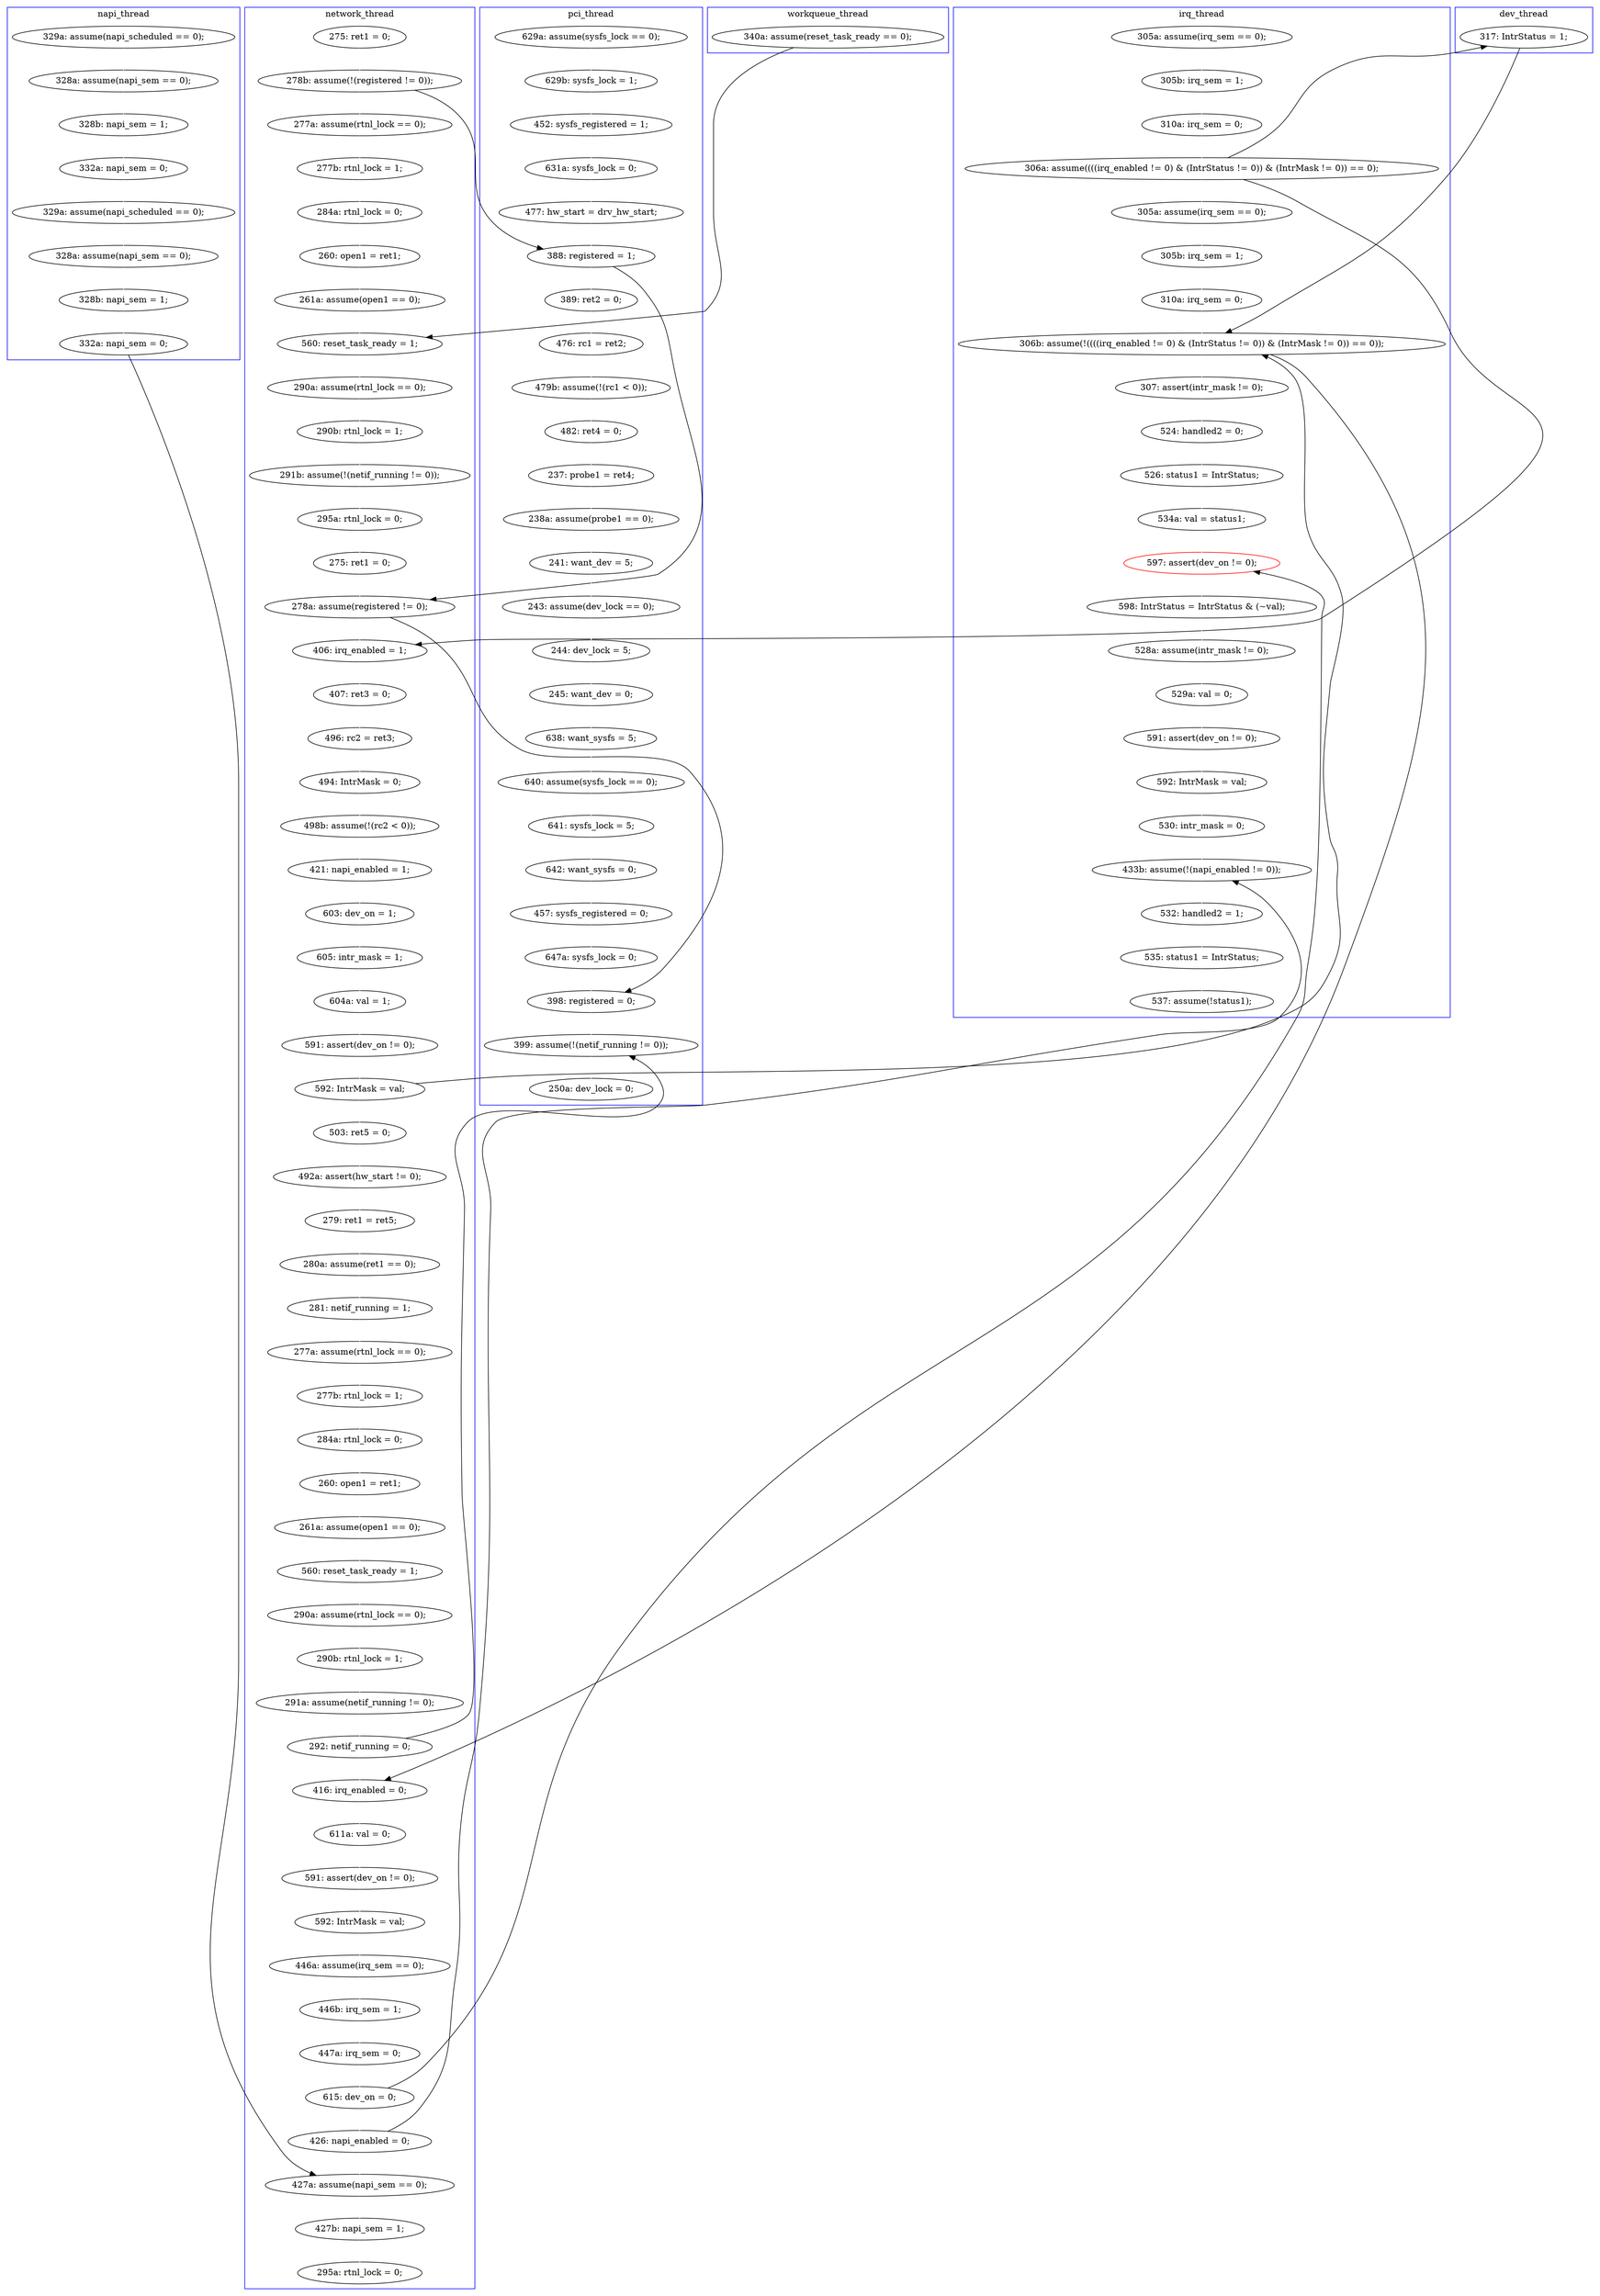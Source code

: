 digraph Counterexample {
	104 -> 114 [color = black, style = solid, constraint = false]
	142 -> 143 [color = white, style = solid]
	88 -> 98 [color = white, style = solid]
	105 -> 115 [color = white, style = solid]
	238 -> 276 [color = white, style = solid]
	76 -> 77 [color = white, style = solid]
	146 -> 209 [color = black, style = solid, constraint = false]
	154 -> 155 [color = white, style = solid]
	252 -> 254 [color = white, style = solid]
	175 -> 187 [color = white, style = solid]
	55 -> 61 [color = white, style = solid]
	196 -> 198 [color = white, style = solid]
	67 -> 128 [color = black, style = solid, constraint = false]
	33 -> 35 [color = white, style = solid]
	72 -> 106 [color = white, style = solid]
	231 -> 235 [color = white, style = solid]
	188 -> 211 [color = white, style = solid]
	77 -> 80 [color = white, style = solid]
	173 -> 174 [color = white, style = solid]
	98 -> 104 [color = white, style = solid]
	141 -> 142 [color = white, style = solid]
	224 -> 236 [color = black, style = solid, constraint = false]
	114 -> 238 [color = black, style = solid, constraint = false]
	228 -> 231 [color = white, style = solid]
	211 -> 215 [color = white, style = solid]
	81 -> 82 [color = white, style = solid]
	217 -> 218 [color = white, style = solid]
	261 -> 264 [color = white, style = solid]
	166 -> 171 [color = white, style = solid]
	151 -> 154 [color = white, style = solid]
	254 -> 256 [color = white, style = solid]
	118 -> 119 [color = white, style = solid]
	115 -> 118 [color = white, style = solid]
	191 -> 192 [color = white, style = solid]
	67 -> 93 [color = black, style = solid, constraint = false]
	112 -> 114 [color = white, style = solid]
	35 -> 104 [color = black, style = solid, constraint = false]
	190 -> 191 [color = white, style = solid]
	241 -> 248 [color = white, style = solid]
	203 -> 207 [color = white, style = solid]
	215 -> 217 [color = white, style = solid]
	231 -> 254 [color = black, style = solid, constraint = false]
	192 -> 196 [color = white, style = solid]
	248 -> 250 [color = white, style = solid]
	158 -> 161 [color = white, style = solid]
	171 -> 182 [color = white, style = solid]
	35 -> 49 [color = white, style = solid]
	59 -> 63 [color = white, style = solid]
	51 -> 52 [color = white, style = solid]
	150 -> 151 [color = white, style = solid]
	237 -> 246 [color = white, style = solid]
	157 -> 162 [color = white, style = solid]
	149 -> 150 [color = white, style = solid]
	188 -> 276 [color = black, style = solid, constraint = false]
	134 -> 137 [color = white, style = solid]
	218 -> 225 [color = white, style = solid]
	145 -> 146 [color = white, style = solid]
	58 -> 59 [color = white, style = solid]
	265 -> 267 [color = white, style = solid]
	174 -> 175 [color = white, style = solid]
	67 -> 202 [color = white, style = solid]
	104 -> 105 [color = white, style = solid]
	119 -> 158 [color = white, style = solid]
	256 -> 260 [color = white, style = solid]
	276 -> 282 [color = white, style = solid]
	273 -> 274 [color = white, style = solid]
	235 -> 236 [color = white, style = solid]
	41 -> 81 [color = white, style = solid]
	128 -> 129 [color = white, style = solid]
	61 -> 69 [color = white, style = solid]
	168 -> 173 [color = white, style = solid]
	236 -> 237 [color = white, style = solid]
	132 -> 134 [color = white, style = solid]
	87 -> 221 [color = white, style = solid]
	146 -> 149 [color = white, style = solid]
	222 -> 224 [color = white, style = solid]
	50 -> 51 [color = white, style = solid]
	93 -> 209 [color = black, style = solid, constraint = false]
	114 -> 128 [color = white, style = solid]
	143 -> 145 [color = white, style = solid]
	260 -> 261 [color = white, style = solid]
	187 -> 190 [color = white, style = solid]
	162 -> 163 [color = white, style = solid]
	198 -> 238 [color = white, style = solid]
	264 -> 265 [color = white, style = solid]
	202 -> 203 [color = white, style = solid]
	274 -> 289 [color = white, style = solid]
	163 -> 166 [color = white, style = solid]
	45 -> 61 [color = black, style = solid, constraint = false]
	271 -> 273 [color = white, style = solid]
	235 -> 271 [color = black, style = solid, constraint = false]
	156 -> 157 [color = white, style = solid]
	84 -> 87 [color = white, style = solid]
	183 -> 186 [color = white, style = solid]
	52 -> 55 [color = white, style = solid]
	161 -> 168 [color = white, style = solid]
	207 -> 209 [color = white, style = solid]
	106 -> 112 [color = white, style = solid]
	137 -> 141 [color = white, style = solid]
	129 -> 130 [color = white, style = solid]
	209 -> 241 [color = white, style = solid]
	182 -> 183 [color = white, style = solid]
	186 -> 188 [color = white, style = solid]
	82 -> 84 [color = white, style = solid]
	250 -> 252 [color = white, style = solid]
	130 -> 132 [color = white, style = solid]
	221 -> 222 [color = white, style = solid]
	226 -> 228 [color = white, style = solid]
	225 -> 226 [color = white, style = solid]
	209 -> 211 [color = black, style = solid, constraint = false]
	69 -> 70 [color = white, style = solid]
	267 -> 271 [color = white, style = solid]
	80 -> 88 [color = white, style = solid]
	63 -> 67 [color = white, style = solid]
	155 -> 156 [color = white, style = solid]
	70 -> 72 [color = white, style = solid]
	49 -> 50 [color = white, style = solid]
	subgraph cluster5 {
		label = workqueue_thread
		color = blue
		45  [label = "340a: assume(reset_task_ready == 0);"]
	}
	subgraph cluster4 {
		label = napi_thread
		color = blue
		222  [label = "328b: napi_sem = 1;"]
		87  [label = "329a: assume(napi_scheduled == 0);"]
		81  [label = "328a: assume(napi_sem == 0);"]
		41  [label = "329a: assume(napi_scheduled == 0);"]
		224  [label = "332a: napi_sem = 0;"]
		84  [label = "332a: napi_sem = 0;"]
		82  [label = "328b: napi_sem = 1;"]
		221  [label = "328a: assume(napi_sem == 0);"]
	}
	subgraph cluster7 {
		label = dev_thread
		color = blue
		93  [label = "317: IntrStatus = 1;"]
	}
	subgraph cluster1 {
		label = pci_thread
		color = blue
		174  [label = "244: dev_lock = 5;"]
		104  [label = "388: registered = 1;"]
		187  [label = "638: want_sysfs = 5;"]
		173  [label = "243: assume(dev_lock == 0);"]
		98  [label = "477: hw_start = drv_hw_start;"]
		282  [label = "250a: dev_lock = 0;"]
		80  [label = "452: sysfs_registered = 1;"]
		276  [label = "399: assume(!(netif_running != 0));"]
		119  [label = "482: ret4 = 0;"]
		77  [label = "629b: sysfs_lock = 1;"]
		198  [label = "647a: sysfs_lock = 0;"]
		196  [label = "457: sysfs_registered = 0;"]
		175  [label = "245: want_dev = 0;"]
		158  [label = "237: probe1 = ret4;"]
		192  [label = "642: want_sysfs = 0;"]
		76  [label = "629a: assume(sysfs_lock == 0);"]
		115  [label = "476: rc1 = ret2;"]
		118  [label = "479b: assume(!(rc1 < 0));"]
		190  [label = "640: assume(sysfs_lock == 0);"]
		168  [label = "241: want_dev = 5;"]
		105  [label = "389: ret2 = 0;"]
		191  [label = "641: sysfs_lock = 5;"]
		161  [label = "238a: assume(probe1 == 0);"]
		88  [label = "631a: sysfs_lock = 0;"]
		238  [label = "398: registered = 0;"]
	}
	subgraph cluster2 {
		label = network_thread
		color = blue
		134  [label = "498b: assume(!(rc2 < 0));"]
		217  [label = "591: assert(dev_on != 0);"]
		49  [label = "277a: assume(rtnl_lock == 0);"]
		171  [label = "560: reset_task_ready = 1;"]
		166  [label = "261a: assume(open1 == 0);"]
		215  [label = "611a: val = 0;"]
		182  [label = "290a: assume(rtnl_lock == 0);"]
		163  [label = "260: open1 = ret1;"]
		225  [label = "446a: assume(irq_sem == 0);"]
		236  [label = "427a: assume(napi_sem == 0);"]
		226  [label = "446b: irq_sem = 1;"]
		186  [label = "291a: assume(netif_running != 0);"]
		211  [label = "416: irq_enabled = 0;"]
		156  [label = "277a: assume(rtnl_lock == 0);"]
		129  [label = "407: ret3 = 0;"]
		151  [label = "279: ret1 = ret5;"]
		231  [label = "615: dev_on = 0;"]
		35  [label = "278b: assume(!(registered != 0));"]
		155  [label = "281: netif_running = 1;"]
		154  [label = "280a: assume(ret1 == 0);"]
		188  [label = "292: netif_running = 0;"]
		228  [label = "447a: irq_sem = 0;"]
		55  [label = "261a: assume(open1 == 0);"]
		143  [label = "604a: val = 1;"]
		51  [label = "284a: rtnl_lock = 0;"]
		61  [label = "560: reset_task_ready = 1;"]
		218  [label = "592: IntrMask = val;"]
		52  [label = "260: open1 = ret1;"]
		145  [label = "591: assert(dev_on != 0);"]
		69  [label = "290a: assume(rtnl_lock == 0);"]
		130  [label = "496: rc2 = ret3;"]
		150  [label = "492a: assert(hw_start != 0);"]
		33  [label = "275: ret1 = 0;"]
		157  [label = "277b: rtnl_lock = 1;"]
		106  [label = "295a: rtnl_lock = 0;"]
		72  [label = "291b: assume(!(netif_running != 0));"]
		183  [label = "290b: rtnl_lock = 1;"]
		246  [label = "295a: rtnl_lock = 0;"]
		114  [label = "278a: assume(registered != 0);"]
		162  [label = "284a: rtnl_lock = 0;"]
		141  [label = "603: dev_on = 1;"]
		146  [label = "592: IntrMask = val;"]
		70  [label = "290b: rtnl_lock = 1;"]
		149  [label = "503: ret5 = 0;"]
		142  [label = "605: intr_mask = 1;"]
		132  [label = "494: IntrMask = 0;"]
		237  [label = "427b: napi_sem = 1;"]
		128  [label = "406: irq_enabled = 1;"]
		50  [label = "277b: rtnl_lock = 1;"]
		137  [label = "421: napi_enabled = 1;"]
		112  [label = "275: ret1 = 0;"]
		235  [label = "426: napi_enabled = 0;"]
	}
	subgraph cluster3 {
		label = irq_thread
		color = blue
		252  [label = "534a: val = status1;"]
		241  [label = "307: assert(intr_mask != 0);"]
		248  [label = "524: handled2 = 0;"]
		267  [label = "530: intr_mask = 0;"]
		209  [label = "306b: assume(!((((irq_enabled != 0) & (IntrStatus != 0)) & (IntrMask != 0)) == 0));"]
		250  [label = "526: status1 = IntrStatus;"]
		256  [label = "598: IntrStatus = IntrStatus & (~val);"]
		58  [label = "305a: assume(irq_sem == 0);"]
		63  [label = "310a: irq_sem = 0;"]
		202  [label = "305a: assume(irq_sem == 0);"]
		289  [label = "537: assume(!status1);"]
		264  [label = "591: assert(dev_on != 0);"]
		67  [label = "306a: assume((((irq_enabled != 0) & (IntrStatus != 0)) & (IntrMask != 0)) == 0);"]
		203  [label = "305b: irq_sem = 1;"]
		254  [label = "597: assert(dev_on != 0);", color = red]
		271  [label = "433b: assume(!(napi_enabled != 0));"]
		265  [label = "592: IntrMask = val;"]
		59  [label = "305b: irq_sem = 1;"]
		260  [label = "528a: assume(intr_mask != 0);"]
		207  [label = "310a: irq_sem = 0;"]
		261  [label = "529a: val = 0;"]
		273  [label = "532: handled2 = 1;"]
		274  [label = "535: status1 = IntrStatus;"]
	}
}
